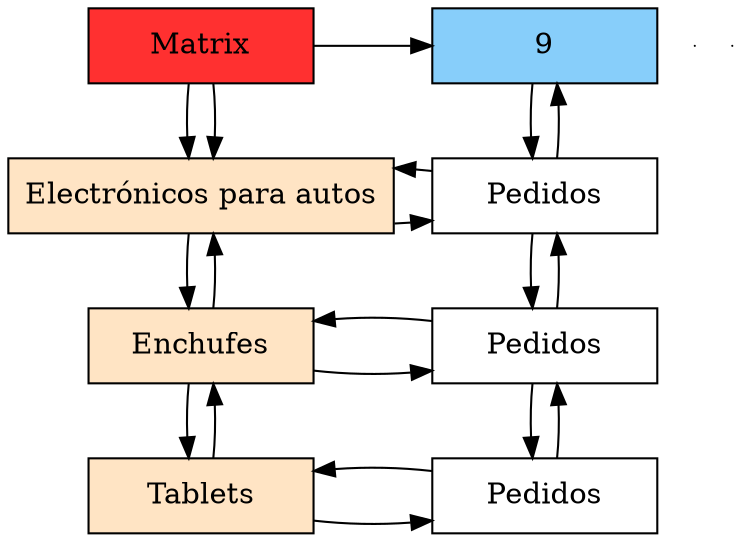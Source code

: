 digraph Sparce_Matrix {
node [shape=box]
MT[label="Matrix",width=1.5,style=filled,fillcolor=firebrick1,group=1];
e0[ shape = point, width = 0 ];
e1[ shape = point, width = 0 ];
V0[label="Electrónicos para autos"width = 1.5 style = filled, fillcolor = bisque1, group = 1];
V1[label="Enchufes"width = 1.5 style = filled, fillcolor = bisque1, group = 1];
V2[label="Tablets"width = 1.5 style = filled, fillcolor = bisque1, group = 1];
V0-> V1
V1-> V0
V1-> V2
V2-> V1
MT->V0
H0[label="9"width = 1.5 style = filled, fillcolor = lightskyblue, group =2];
MT->V0
MT->H0
{rank=same; MT;H0;}
"0xc000143440"[label="Pedidos" width=1.5,group=2];
"0xc0005145a0"[label="Pedidos" width=1.5,group=2];
"0xc0000a22d0"[label="Pedidos" width=1.5,group=2];
V0->"0xc000143440"
"0xc000143440"->V0
{rank=same V0;"0xc000143440";}
V1->"0xc0005145a0"
"0xc0005145a0"->V1
{rank=same V1;"0xc0005145a0";}
V2->"0xc0000a22d0"
"0xc0000a22d0"->V2
{rank=same V2;"0xc0000a22d0";}
H0->"0xc000143440"
"0xc000143440"->H0
"0xc000143440"->"0xc0005145a0"
"0xc0005145a0"->"0xc000143440"
"0xc0005145a0"->"0xc0000a22d0"
"0xc0000a22d0"->"0xc0005145a0"

}